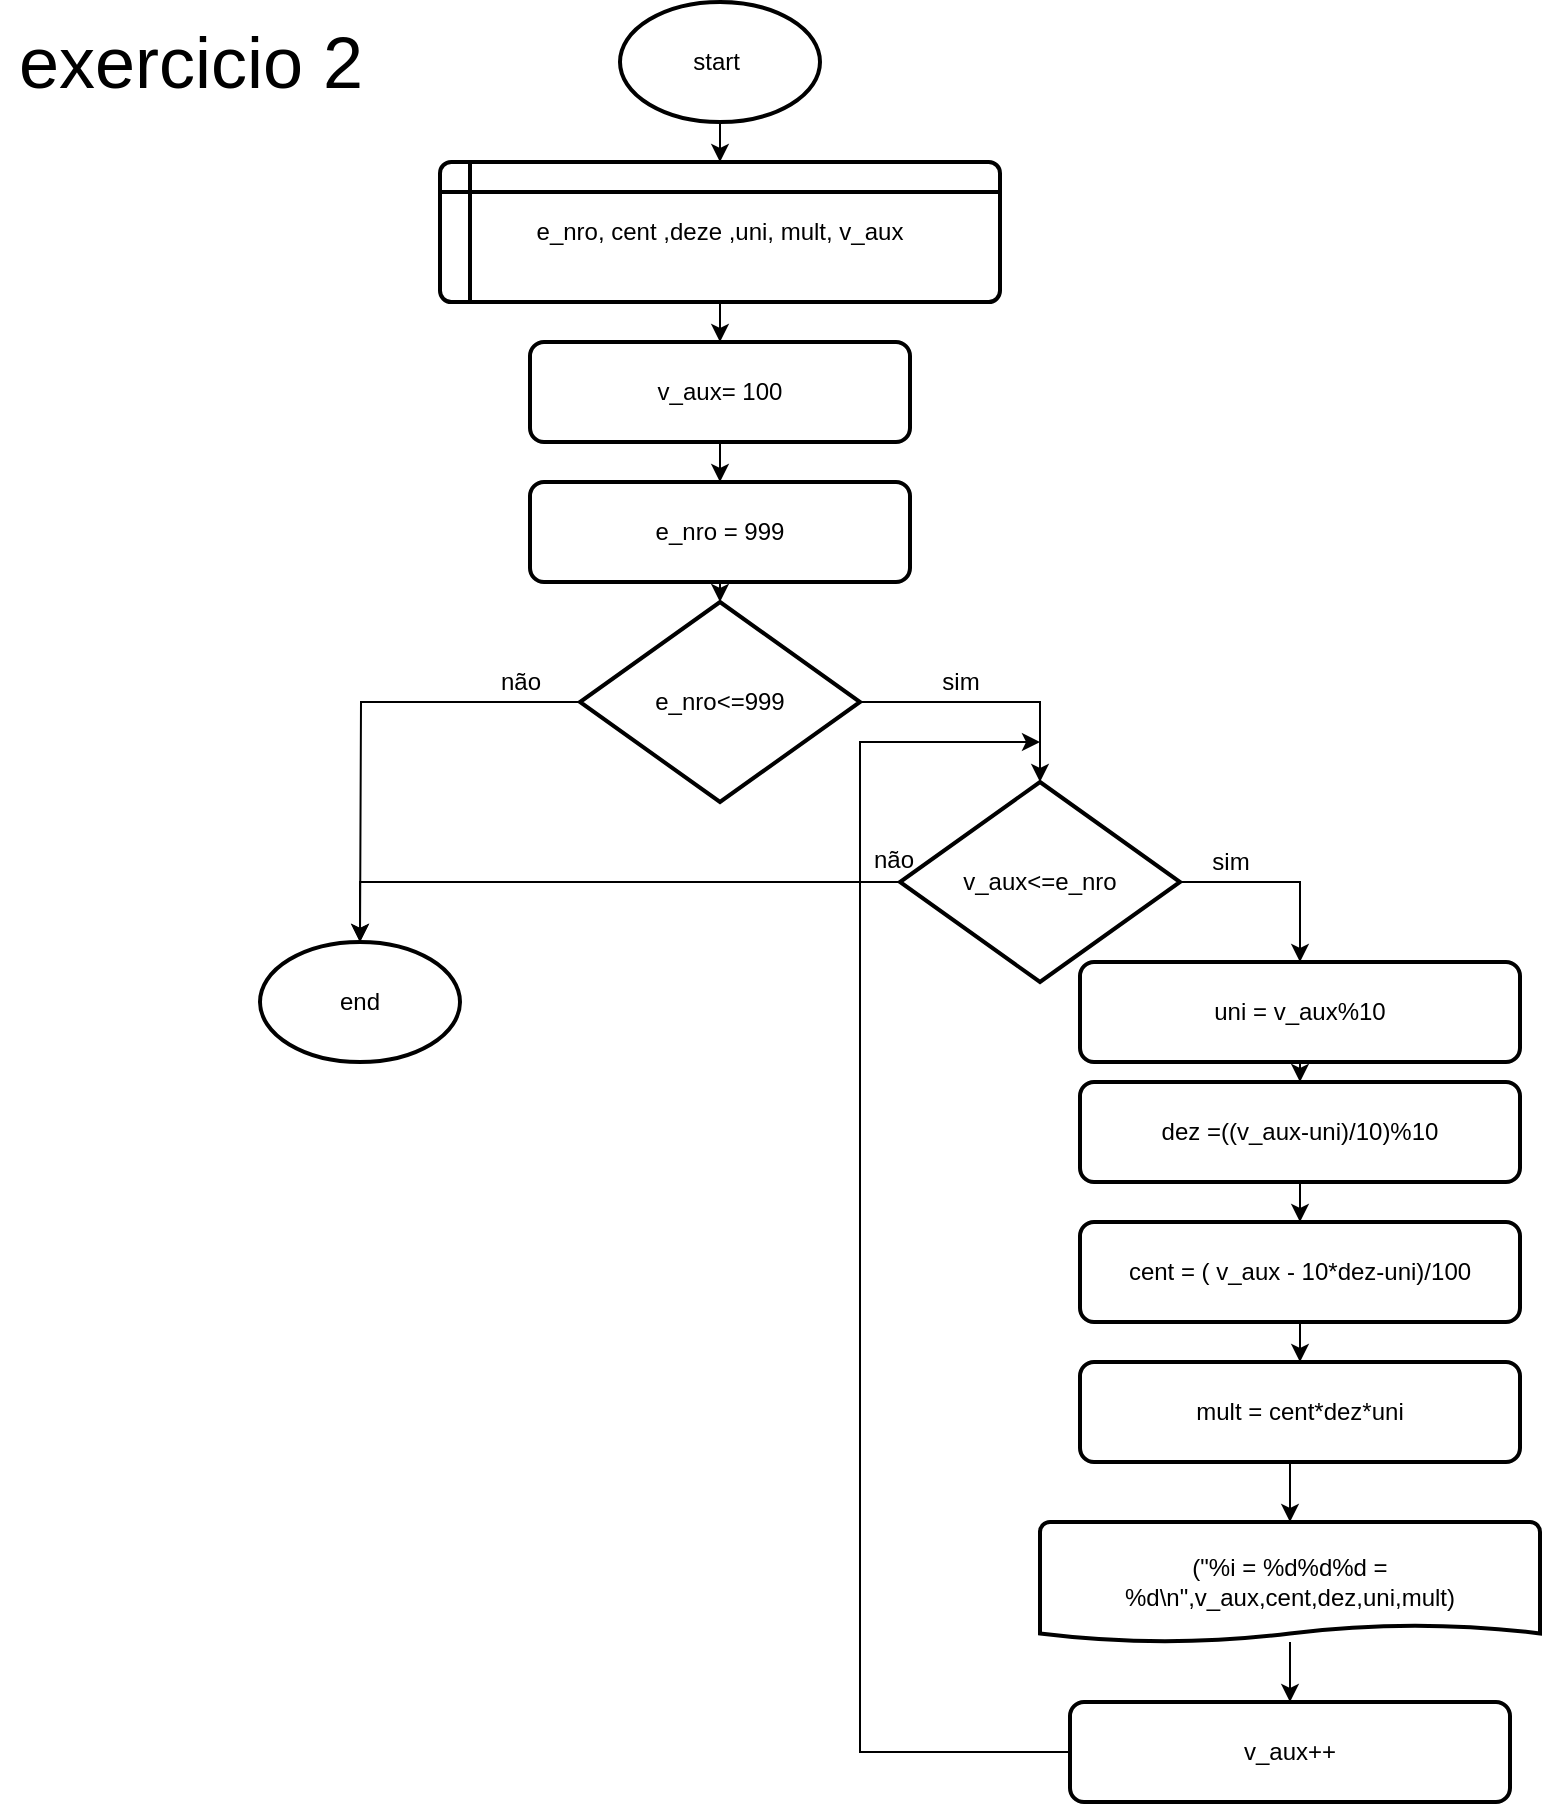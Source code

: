 <mxfile version="14.7.6" type="device" pages="2"><diagram id="2VPxz7tCnCFGRlwkWMyw" name="Page-1"><mxGraphModel dx="1715" dy="815" grid="1" gridSize="10" guides="1" tooltips="1" connect="1" arrows="1" fold="1" page="1" pageScale="1" pageWidth="827" pageHeight="1169" math="0" shadow="0"><root><mxCell id="0"/><mxCell id="1" parent="0"/><mxCell id="OF1E4dV8ThO2GVjnTxPe-3" style="edgeStyle=orthogonalEdgeStyle;rounded=0;orthogonalLoop=1;jettySize=auto;html=1;exitX=0.5;exitY=1;exitDx=0;exitDy=0;exitPerimeter=0;entryX=0.5;entryY=0;entryDx=0;entryDy=0;" edge="1" parent="1" source="OF1E4dV8ThO2GVjnTxPe-1" target="OF1E4dV8ThO2GVjnTxPe-2"><mxGeometry relative="1" as="geometry"/></mxCell><mxCell id="OF1E4dV8ThO2GVjnTxPe-1" value="start&amp;nbsp;" style="strokeWidth=2;html=1;shape=mxgraph.flowchart.start_1;whiteSpace=wrap;" vertex="1" parent="1"><mxGeometry x="350" y="10" width="100" height="60" as="geometry"/></mxCell><mxCell id="OF1E4dV8ThO2GVjnTxPe-5" style="edgeStyle=orthogonalEdgeStyle;rounded=0;orthogonalLoop=1;jettySize=auto;html=1;exitX=0.5;exitY=1;exitDx=0;exitDy=0;entryX=0.5;entryY=0;entryDx=0;entryDy=0;" edge="1" parent="1" source="OF1E4dV8ThO2GVjnTxPe-2" target="OF1E4dV8ThO2GVjnTxPe-4"><mxGeometry relative="1" as="geometry"/></mxCell><mxCell id="OF1E4dV8ThO2GVjnTxPe-2" value="e_nro, cent ,deze ,uni, mult, v_aux" style="shape=internalStorage;whiteSpace=wrap;html=1;dx=15;dy=15;rounded=1;arcSize=8;strokeWidth=2;" vertex="1" parent="1"><mxGeometry x="260" y="90" width="280" height="70" as="geometry"/></mxCell><mxCell id="OF1E4dV8ThO2GVjnTxPe-7" style="edgeStyle=orthogonalEdgeStyle;rounded=0;orthogonalLoop=1;jettySize=auto;html=1;exitX=0.5;exitY=1;exitDx=0;exitDy=0;" edge="1" parent="1" source="OF1E4dV8ThO2GVjnTxPe-4" target="OF1E4dV8ThO2GVjnTxPe-6"><mxGeometry relative="1" as="geometry"/></mxCell><mxCell id="OF1E4dV8ThO2GVjnTxPe-4" value="v_aux= 100" style="rounded=1;whiteSpace=wrap;html=1;absoluteArcSize=1;arcSize=14;strokeWidth=2;" vertex="1" parent="1"><mxGeometry x="305" y="180" width="190" height="50" as="geometry"/></mxCell><mxCell id="OF1E4dV8ThO2GVjnTxPe-9" style="edgeStyle=orthogonalEdgeStyle;rounded=0;orthogonalLoop=1;jettySize=auto;html=1;exitX=0.5;exitY=1;exitDx=0;exitDy=0;entryX=0.5;entryY=0;entryDx=0;entryDy=0;entryPerimeter=0;" edge="1" parent="1" source="OF1E4dV8ThO2GVjnTxPe-6" target="OF1E4dV8ThO2GVjnTxPe-8"><mxGeometry relative="1" as="geometry"/></mxCell><mxCell id="OF1E4dV8ThO2GVjnTxPe-6" value="e_nro = 999" style="rounded=1;whiteSpace=wrap;html=1;absoluteArcSize=1;arcSize=14;strokeWidth=2;" vertex="1" parent="1"><mxGeometry x="305" y="250" width="190" height="50" as="geometry"/></mxCell><mxCell id="OF1E4dV8ThO2GVjnTxPe-12" style="edgeStyle=orthogonalEdgeStyle;rounded=0;orthogonalLoop=1;jettySize=auto;html=1;exitX=1;exitY=0.5;exitDx=0;exitDy=0;exitPerimeter=0;entryX=0.5;entryY=0;entryDx=0;entryDy=0;entryPerimeter=0;" edge="1" parent="1" source="OF1E4dV8ThO2GVjnTxPe-8" target="OF1E4dV8ThO2GVjnTxPe-11"><mxGeometry relative="1" as="geometry"/></mxCell><mxCell id="OF1E4dV8ThO2GVjnTxPe-34" style="edgeStyle=orthogonalEdgeStyle;rounded=0;orthogonalLoop=1;jettySize=auto;html=1;exitX=0;exitY=0.5;exitDx=0;exitDy=0;exitPerimeter=0;" edge="1" parent="1" source="OF1E4dV8ThO2GVjnTxPe-8"><mxGeometry relative="1" as="geometry"><mxPoint x="220" y="480" as="targetPoint"/></mxGeometry></mxCell><mxCell id="OF1E4dV8ThO2GVjnTxPe-8" value="e_nro&amp;lt;=999" style="strokeWidth=2;html=1;shape=mxgraph.flowchart.decision;whiteSpace=wrap;" vertex="1" parent="1"><mxGeometry x="330" y="310" width="140" height="100" as="geometry"/></mxCell><mxCell id="OF1E4dV8ThO2GVjnTxPe-18" style="edgeStyle=orthogonalEdgeStyle;rounded=0;orthogonalLoop=1;jettySize=auto;html=1;exitX=1;exitY=0.5;exitDx=0;exitDy=0;exitPerimeter=0;" edge="1" parent="1" source="OF1E4dV8ThO2GVjnTxPe-11" target="OF1E4dV8ThO2GVjnTxPe-17"><mxGeometry relative="1" as="geometry"/></mxCell><mxCell id="OF1E4dV8ThO2GVjnTxPe-33" style="edgeStyle=orthogonalEdgeStyle;rounded=0;orthogonalLoop=1;jettySize=auto;html=1;exitX=0;exitY=0.5;exitDx=0;exitDy=0;exitPerimeter=0;entryX=0.5;entryY=0;entryDx=0;entryDy=0;entryPerimeter=0;" edge="1" parent="1" source="OF1E4dV8ThO2GVjnTxPe-11" target="OF1E4dV8ThO2GVjnTxPe-32"><mxGeometry relative="1" as="geometry"/></mxCell><mxCell id="OF1E4dV8ThO2GVjnTxPe-11" value="v_aux&lt;=e_nro" style="strokeWidth=2;html=1;shape=mxgraph.flowchart.decision;whiteSpace=wrap;" vertex="1" parent="1"><mxGeometry x="490" y="400" width="140" height="100" as="geometry"/></mxCell><mxCell id="OF1E4dV8ThO2GVjnTxPe-13" value="sim" style="text;html=1;align=center;verticalAlign=middle;resizable=0;points=[];autosize=1;strokeColor=none;" vertex="1" parent="1"><mxGeometry x="505" y="340" width="30" height="20" as="geometry"/></mxCell><mxCell id="OF1E4dV8ThO2GVjnTxPe-16" value="sim" style="text;html=1;align=center;verticalAlign=middle;resizable=0;points=[];autosize=1;strokeColor=none;" vertex="1" parent="1"><mxGeometry x="640" y="430" width="30" height="20" as="geometry"/></mxCell><mxCell id="OF1E4dV8ThO2GVjnTxPe-24" style="edgeStyle=orthogonalEdgeStyle;rounded=0;orthogonalLoop=1;jettySize=auto;html=1;exitX=0.5;exitY=1;exitDx=0;exitDy=0;entryX=0.5;entryY=0;entryDx=0;entryDy=0;" edge="1" parent="1" source="OF1E4dV8ThO2GVjnTxPe-17" target="OF1E4dV8ThO2GVjnTxPe-19"><mxGeometry relative="1" as="geometry"/></mxCell><mxCell id="OF1E4dV8ThO2GVjnTxPe-17" value="uni = v_aux%10" style="rounded=1;whiteSpace=wrap;html=1;absoluteArcSize=1;arcSize=14;strokeWidth=2;" vertex="1" parent="1"><mxGeometry x="580" y="490" width="220" height="50" as="geometry"/></mxCell><mxCell id="OF1E4dV8ThO2GVjnTxPe-25" style="edgeStyle=orthogonalEdgeStyle;rounded=0;orthogonalLoop=1;jettySize=auto;html=1;exitX=0.5;exitY=1;exitDx=0;exitDy=0;entryX=0.5;entryY=0;entryDx=0;entryDy=0;" edge="1" parent="1" source="OF1E4dV8ThO2GVjnTxPe-19" target="OF1E4dV8ThO2GVjnTxPe-20"><mxGeometry relative="1" as="geometry"/></mxCell><mxCell id="OF1E4dV8ThO2GVjnTxPe-19" value="dez =((v_aux-uni)/10)%10" style="rounded=1;whiteSpace=wrap;html=1;absoluteArcSize=1;arcSize=14;strokeWidth=2;" vertex="1" parent="1"><mxGeometry x="580" y="550" width="220" height="50" as="geometry"/></mxCell><mxCell id="OF1E4dV8ThO2GVjnTxPe-26" style="edgeStyle=orthogonalEdgeStyle;rounded=0;orthogonalLoop=1;jettySize=auto;html=1;exitX=0.5;exitY=1;exitDx=0;exitDy=0;entryX=0.5;entryY=0;entryDx=0;entryDy=0;" edge="1" parent="1" source="OF1E4dV8ThO2GVjnTxPe-20" target="OF1E4dV8ThO2GVjnTxPe-22"><mxGeometry relative="1" as="geometry"/></mxCell><mxCell id="OF1E4dV8ThO2GVjnTxPe-20" value="cent = ( v_aux - 10*dez-uni)/100" style="rounded=1;whiteSpace=wrap;html=1;absoluteArcSize=1;arcSize=14;strokeWidth=2;" vertex="1" parent="1"><mxGeometry x="580" y="620" width="220" height="50" as="geometry"/></mxCell><mxCell id="OF1E4dV8ThO2GVjnTxPe-27" style="edgeStyle=orthogonalEdgeStyle;rounded=0;orthogonalLoop=1;jettySize=auto;html=1;exitX=0.5;exitY=1;exitDx=0;exitDy=0;entryX=0.5;entryY=0;entryDx=0;entryDy=0;entryPerimeter=0;" edge="1" parent="1" source="OF1E4dV8ThO2GVjnTxPe-22" target="OF1E4dV8ThO2GVjnTxPe-23"><mxGeometry relative="1" as="geometry"/></mxCell><mxCell id="OF1E4dV8ThO2GVjnTxPe-22" value="mult = cent*dez*uni" style="rounded=1;whiteSpace=wrap;html=1;absoluteArcSize=1;arcSize=14;strokeWidth=2;" vertex="1" parent="1"><mxGeometry x="580" y="690" width="220" height="50" as="geometry"/></mxCell><mxCell id="OF1E4dV8ThO2GVjnTxPe-30" style="edgeStyle=orthogonalEdgeStyle;rounded=0;orthogonalLoop=1;jettySize=auto;html=1;" edge="1" parent="1" source="OF1E4dV8ThO2GVjnTxPe-23" target="OF1E4dV8ThO2GVjnTxPe-29"><mxGeometry relative="1" as="geometry"/></mxCell><mxCell id="OF1E4dV8ThO2GVjnTxPe-23" value="(&quot;%i = %d%d%d = %d\n&quot;,v_aux,cent,dez,uni,mult)" style="strokeWidth=2;html=1;shape=mxgraph.flowchart.document2;whiteSpace=wrap;size=0.143;" vertex="1" parent="1"><mxGeometry x="560" y="770" width="250" height="60" as="geometry"/></mxCell><mxCell id="OF1E4dV8ThO2GVjnTxPe-31" style="edgeStyle=orthogonalEdgeStyle;rounded=0;orthogonalLoop=1;jettySize=auto;html=1;" edge="1" parent="1" source="OF1E4dV8ThO2GVjnTxPe-29"><mxGeometry relative="1" as="geometry"><mxPoint x="560" y="380" as="targetPoint"/><Array as="points"><mxPoint x="470" y="885"/><mxPoint x="470" y="380"/></Array></mxGeometry></mxCell><mxCell id="OF1E4dV8ThO2GVjnTxPe-29" value="v_aux++" style="rounded=1;whiteSpace=wrap;html=1;absoluteArcSize=1;arcSize=14;strokeWidth=2;" vertex="1" parent="1"><mxGeometry x="575" y="860" width="220" height="50" as="geometry"/></mxCell><mxCell id="OF1E4dV8ThO2GVjnTxPe-32" value="end" style="strokeWidth=2;html=1;shape=mxgraph.flowchart.start_1;whiteSpace=wrap;" vertex="1" parent="1"><mxGeometry x="170" y="480" width="100" height="60" as="geometry"/></mxCell><mxCell id="OF1E4dV8ThO2GVjnTxPe-35" value="não" style="text;html=1;align=center;verticalAlign=middle;resizable=0;points=[];autosize=1;strokeColor=none;" vertex="1" parent="1"><mxGeometry x="280" y="340" width="40" height="20" as="geometry"/></mxCell><mxCell id="OF1E4dV8ThO2GVjnTxPe-36" value="não" style="text;whiteSpace=wrap;html=1;" vertex="1" parent="1"><mxGeometry x="475" y="425" width="30" height="30" as="geometry"/></mxCell><mxCell id="vbUTAYipiZ8JycEJS2pM-1" value="&lt;font style=&quot;font-size: 36px&quot;&gt;&lt;font&gt;exercicio &lt;/font&gt;2&amp;nbsp;&lt;/font&gt;" style="text;html=1;align=center;verticalAlign=middle;resizable=0;points=[];autosize=1;strokeColor=none;" vertex="1" parent="1"><mxGeometry x="40" y="25" width="200" height="30" as="geometry"/></mxCell></root></mxGraphModel></diagram><diagram id="79Xdogg9n5Dzz7FS0l6_" name="Page-2"><mxGraphModel dx="1470" dy="1868" grid="1" gridSize="10" guides="1" tooltips="1" connect="1" arrows="1" fold="1" page="1" pageScale="1" pageWidth="827" pageHeight="1169" math="0" shadow="0"><root><mxCell id="oOS2KYOmK2lakVrW8kdR-0"/><mxCell id="oOS2KYOmK2lakVrW8kdR-1" parent="oOS2KYOmK2lakVrW8kdR-0"/><mxCell id="DcMswUgPetU_bCZE3K39-0" value="&lt;font style=&quot;font-size: 36px&quot;&gt;Exercicio 5&amp;nbsp;&lt;/font&gt;" style="text;html=1;align=center;verticalAlign=middle;resizable=0;points=[];autosize=1;strokeColor=none;" vertex="1" parent="oOS2KYOmK2lakVrW8kdR-1"><mxGeometry width="200" height="30" as="geometry"/></mxCell><mxCell id="2Rksz-whJSwyISa9qNm0-21" style="edgeStyle=orthogonalEdgeStyle;rounded=0;orthogonalLoop=1;jettySize=auto;html=1;exitX=0.5;exitY=1;exitDx=0;exitDy=0;exitPerimeter=0;entryX=0.5;entryY=0;entryDx=0;entryDy=0;" edge="1" parent="oOS2KYOmK2lakVrW8kdR-1" source="7Tlv4tlsArSFc4o6Nl-K-0" target="2Rksz-whJSwyISa9qNm0-0"><mxGeometry relative="1" as="geometry"/></mxCell><mxCell id="7Tlv4tlsArSFc4o6Nl-K-0" value="start&amp;nbsp;" style="strokeWidth=2;html=1;shape=mxgraph.flowchart.start_1;whiteSpace=wrap;" vertex="1" parent="oOS2KYOmK2lakVrW8kdR-1"><mxGeometry x="340" y="-10" width="100" height="60" as="geometry"/></mxCell><mxCell id="2Rksz-whJSwyISa9qNm0-17" style="edgeStyle=orthogonalEdgeStyle;rounded=0;orthogonalLoop=1;jettySize=auto;html=1;exitX=0.5;exitY=1;exitDx=0;exitDy=0;entryX=0.5;entryY=0;entryDx=0;entryDy=0;entryPerimeter=0;" edge="1" parent="oOS2KYOmK2lakVrW8kdR-1" source="2Rksz-whJSwyISa9qNm0-0" target="2Rksz-whJSwyISa9qNm0-1"><mxGeometry relative="1" as="geometry"/></mxCell><mxCell id="2Rksz-whJSwyISa9qNm0-0" value="&lt;div style=&quot;background-color: rgb(255 , 255 , 254) ; font-family: &amp;#34;consolas&amp;#34; , &amp;#34;courier new&amp;#34; , monospace ; font-size: 14px ; line-height: 19px&quot;&gt;e_sensor_temp,s_ventoinha&lt;/div&gt;" style="shape=internalStorage;whiteSpace=wrap;html=1;dx=15;dy=15;rounded=1;arcSize=8;strokeWidth=2;" vertex="1" parent="oOS2KYOmK2lakVrW8kdR-1"><mxGeometry x="250" y="70" width="280" height="70" as="geometry"/></mxCell><mxCell id="2Rksz-whJSwyISa9qNm0-3" style="edgeStyle=orthogonalEdgeStyle;rounded=0;orthogonalLoop=1;jettySize=auto;html=1;exitX=1;exitY=0.5;exitDx=0;exitDy=0;exitPerimeter=0;entryX=0.5;entryY=0;entryDx=0;entryDy=0;entryPerimeter=0;" edge="1" parent="oOS2KYOmK2lakVrW8kdR-1" source="2Rksz-whJSwyISa9qNm0-1" target="2Rksz-whJSwyISa9qNm0-2"><mxGeometry relative="1" as="geometry"/></mxCell><mxCell id="2Rksz-whJSwyISa9qNm0-14" style="edgeStyle=orthogonalEdgeStyle;rounded=0;orthogonalLoop=1;jettySize=auto;html=1;exitX=0.5;exitY=1;exitDx=0;exitDy=0;exitPerimeter=0;entryX=0.5;entryY=0.18;entryDx=0;entryDy=0;entryPerimeter=0;" edge="1" parent="oOS2KYOmK2lakVrW8kdR-1" source="2Rksz-whJSwyISa9qNm0-1" target="2Rksz-whJSwyISa9qNm0-4"><mxGeometry relative="1" as="geometry"/></mxCell><mxCell id="2Rksz-whJSwyISa9qNm0-1" value="para ligar a ventoinha&amp;nbsp;" style="strokeWidth=2;html=1;shape=mxgraph.flowchart.decision;whiteSpace=wrap;" vertex="1" parent="oOS2KYOmK2lakVrW8kdR-1"><mxGeometry x="300" y="170" width="180" height="100" as="geometry"/></mxCell><mxCell id="2Rksz-whJSwyISa9qNm0-2" value="End" style="strokeWidth=2;html=1;shape=mxgraph.flowchart.start_1;whiteSpace=wrap;" vertex="1" parent="oOS2KYOmK2lakVrW8kdR-1"><mxGeometry x="550" y="250" width="100" height="60" as="geometry"/></mxCell><mxCell id="2Rksz-whJSwyISa9qNm0-13" style="edgeStyle=orthogonalEdgeStyle;rounded=0;orthogonalLoop=1;jettySize=auto;html=1;exitX=0.5;exitY=1;exitDx=0;exitDy=0;entryX=0.5;entryY=0;entryDx=0;entryDy=0;entryPerimeter=0;" edge="1" parent="oOS2KYOmK2lakVrW8kdR-1" source="2Rksz-whJSwyISa9qNm0-4" target="2Rksz-whJSwyISa9qNm0-5"><mxGeometry relative="1" as="geometry"/></mxCell><mxCell id="2Rksz-whJSwyISa9qNm0-4" value="&lt;div style=&quot;background-color: rgb(255 , 255 , 254) ; font-family: &amp;#34;consolas&amp;#34; , &amp;#34;courier new&amp;#34; , monospace ; font-size: 14px ; line-height: 19px&quot;&gt;e_sensor_temp&lt;/div&gt;" style="html=1;strokeWidth=2;shape=manualInput;whiteSpace=wrap;rounded=1;size=26;arcSize=11;" vertex="1" parent="oOS2KYOmK2lakVrW8kdR-1"><mxGeometry x="310" y="290" width="160" height="60" as="geometry"/></mxCell><mxCell id="2Rksz-whJSwyISa9qNm0-9" style="edgeStyle=orthogonalEdgeStyle;rounded=0;orthogonalLoop=1;jettySize=auto;html=1;exitX=1;exitY=0.5;exitDx=0;exitDy=0;exitPerimeter=0;entryX=0.5;entryY=0;entryDx=0;entryDy=0;" edge="1" parent="oOS2KYOmK2lakVrW8kdR-1" source="2Rksz-whJSwyISa9qNm0-5" target="2Rksz-whJSwyISa9qNm0-8"><mxGeometry relative="1" as="geometry"/></mxCell><mxCell id="2Rksz-whJSwyISa9qNm0-11" style="edgeStyle=orthogonalEdgeStyle;rounded=0;orthogonalLoop=1;jettySize=auto;html=1;exitX=0;exitY=0.5;exitDx=0;exitDy=0;exitPerimeter=0;entryX=0.5;entryY=0;entryDx=0;entryDy=0;entryPerimeter=0;" edge="1" parent="oOS2KYOmK2lakVrW8kdR-1" source="2Rksz-whJSwyISa9qNm0-5" target="2Rksz-whJSwyISa9qNm0-6"><mxGeometry relative="1" as="geometry"/></mxCell><mxCell id="2Rksz-whJSwyISa9qNm0-5" value="&lt;div style=&quot;background-color: rgb(255 , 255 , 254) ; font-family: &amp;#34;consolas&amp;#34; , &amp;#34;courier new&amp;#34; , monospace ; font-size: 14px ; line-height: 19px&quot;&gt;e_sensor_temp &amp;lt; &lt;font color=&quot;#09885a&quot;&gt;90&lt;/font&gt;&lt;/div&gt;" style="strokeWidth=2;html=1;shape=mxgraph.flowchart.decision;whiteSpace=wrap;" vertex="1" parent="oOS2KYOmK2lakVrW8kdR-1"><mxGeometry x="290" y="370" width="200" height="110" as="geometry"/></mxCell><mxCell id="2Rksz-whJSwyISa9qNm0-16" style="edgeStyle=orthogonalEdgeStyle;rounded=0;orthogonalLoop=1;jettySize=auto;html=1;exitX=1;exitY=0.5;exitDx=0;exitDy=0;exitPerimeter=0;entryX=0.5;entryY=0;entryDx=0;entryDy=0;" edge="1" parent="oOS2KYOmK2lakVrW8kdR-1" source="2Rksz-whJSwyISa9qNm0-6" target="2Rksz-whJSwyISa9qNm0-15"><mxGeometry relative="1" as="geometry"/></mxCell><mxCell id="2Rksz-whJSwyISa9qNm0-18" style="edgeStyle=orthogonalEdgeStyle;rounded=0;orthogonalLoop=1;jettySize=auto;html=1;exitX=0;exitY=0.5;exitDx=0;exitDy=0;exitPerimeter=0;" edge="1" parent="oOS2KYOmK2lakVrW8kdR-1" source="2Rksz-whJSwyISa9qNm0-6"><mxGeometry relative="1" as="geometry"><mxPoint x="390" y="160" as="targetPoint"/><Array as="points"><mxPoint x="120" y="520"/><mxPoint x="120" y="160"/></Array></mxGeometry></mxCell><mxCell id="2Rksz-whJSwyISa9qNm0-6" value="&lt;div style=&quot;background-color: rgb(255 , 255 , 254) ; font-family: &amp;#34;consolas&amp;#34; , &amp;#34;courier new&amp;#34; , monospace ; font-size: 14px ; line-height: 19px&quot;&gt;e_sensor_temp &amp;gt;= &lt;span style=&quot;color: #09885a&quot;&gt;90&lt;/span&gt;&lt;/div&gt;" style="strokeWidth=2;html=1;shape=mxgraph.flowchart.decision;whiteSpace=wrap;" vertex="1" parent="oOS2KYOmK2lakVrW8kdR-1"><mxGeometry x="140" y="455" width="170" height="130" as="geometry"/></mxCell><mxCell id="2Rksz-whJSwyISa9qNm0-19" style="edgeStyle=orthogonalEdgeStyle;rounded=0;orthogonalLoop=1;jettySize=auto;html=1;exitX=1;exitY=0.5;exitDx=0;exitDy=0;" edge="1" parent="oOS2KYOmK2lakVrW8kdR-1" source="2Rksz-whJSwyISa9qNm0-8"><mxGeometry relative="1" as="geometry"><mxPoint x="390" y="160" as="targetPoint"/><Array as="points"><mxPoint x="700" y="470"/><mxPoint x="700" y="160"/></Array></mxGeometry></mxCell><mxCell id="2Rksz-whJSwyISa9qNm0-8" value="&lt;div style=&quot;background-color: rgb(255 , 255 , 254) ; font-family: &amp;#34;consolas&amp;#34; , &amp;#34;courier new&amp;#34; , monospace ; font-size: 14px ; line-height: 19px&quot;&gt; s_ventoinha = &lt;span style=&quot;color: #09885a&quot;&gt;0&lt;/span&gt;&lt;/div&gt;" style="rounded=1;whiteSpace=wrap;html=1;absoluteArcSize=1;arcSize=14;strokeWidth=2;" vertex="1" parent="oOS2KYOmK2lakVrW8kdR-1"><mxGeometry x="525" y="450" width="150" height="40" as="geometry"/></mxCell><mxCell id="2Rksz-whJSwyISa9qNm0-10" value="sim" style="text;html=1;align=center;verticalAlign=middle;resizable=0;points=[];autosize=1;strokeColor=none;" vertex="1" parent="oOS2KYOmK2lakVrW8kdR-1"><mxGeometry x="535" y="400" width="30" height="20" as="geometry"/></mxCell><mxCell id="2Rksz-whJSwyISa9qNm0-12" value="não" style="text;html=1;align=center;verticalAlign=middle;resizable=0;points=[];autosize=1;strokeColor=none;" vertex="1" parent="oOS2KYOmK2lakVrW8kdR-1"><mxGeometry x="230" y="400" width="40" height="20" as="geometry"/></mxCell><mxCell id="2Rksz-whJSwyISa9qNm0-20" style="edgeStyle=orthogonalEdgeStyle;rounded=0;orthogonalLoop=1;jettySize=auto;html=1;exitX=0.5;exitY=1;exitDx=0;exitDy=0;" edge="1" parent="oOS2KYOmK2lakVrW8kdR-1" source="2Rksz-whJSwyISa9qNm0-15"><mxGeometry relative="1" as="geometry"><mxPoint x="390" y="156.8" as="targetPoint"/><Array as="points"><mxPoint x="385" y="605"/><mxPoint x="700" y="605"/><mxPoint x="700" y="157"/></Array></mxGeometry></mxCell><mxCell id="2Rksz-whJSwyISa9qNm0-15" value="&lt;div style=&quot;background-color: rgb(255 , 255 , 254) ; font-family: &amp;#34;consolas&amp;#34; , &amp;#34;courier new&amp;#34; , monospace ; font-size: 14px ; line-height: 19px&quot;&gt; s_ventoinha = &lt;font color=&quot;#09885a&quot;&gt;1&lt;/font&gt;&lt;/div&gt;" style="rounded=1;whiteSpace=wrap;html=1;absoluteArcSize=1;arcSize=14;strokeWidth=2;" vertex="1" parent="oOS2KYOmK2lakVrW8kdR-1"><mxGeometry x="310" y="545" width="150" height="40" as="geometry"/></mxCell></root></mxGraphModel></diagram></mxfile>